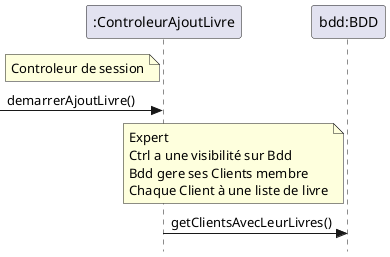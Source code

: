 @startuml demarrerAjoutLivre
skinparam Style strictuml
participant ":ControleurAjoutLivre" as ctrl
participant "bdd:BDD" as bdd 

note left of ctrl: Controleur de session
-> ctrl: demarrerAjoutLivre()

note left of bdd: Expert\nCtrl a une visibilité sur Bdd\nBdd gere ses Clients membre\nChaque Client à une liste de livre
ctrl -> bdd: getClientsAvecLeurLivres()
@enduml